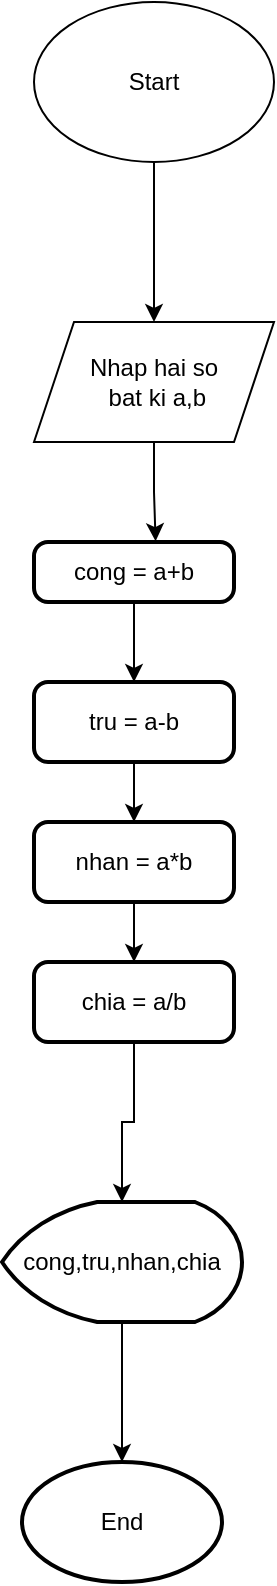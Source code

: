 <mxfile version="25.0.3">
  <diagram id="C5RBs43oDa-KdzZeNtuy" name="Page-1">
    <mxGraphModel dx="1050" dy="522" grid="1" gridSize="10" guides="1" tooltips="1" connect="1" arrows="1" fold="1" page="1" pageScale="1" pageWidth="827" pageHeight="1169" math="0" shadow="0">
      <root>
        <mxCell id="WIyWlLk6GJQsqaUBKTNV-0" />
        <mxCell id="WIyWlLk6GJQsqaUBKTNV-1" parent="WIyWlLk6GJQsqaUBKTNV-0" />
        <mxCell id="O6TFbuWVm1BRk4y4NG4k-2" style="edgeStyle=orthogonalEdgeStyle;rounded=0;orthogonalLoop=1;jettySize=auto;html=1;" edge="1" parent="WIyWlLk6GJQsqaUBKTNV-1" source="O6TFbuWVm1BRk4y4NG4k-0" target="O6TFbuWVm1BRk4y4NG4k-1">
          <mxGeometry relative="1" as="geometry" />
        </mxCell>
        <mxCell id="O6TFbuWVm1BRk4y4NG4k-0" value="Start" style="ellipse;whiteSpace=wrap;html=1;" vertex="1" parent="WIyWlLk6GJQsqaUBKTNV-1">
          <mxGeometry x="310" y="10" width="120" height="80" as="geometry" />
        </mxCell>
        <mxCell id="O6TFbuWVm1BRk4y4NG4k-1" value="Nhap hai so&lt;div&gt;&amp;nbsp;bat ki a,b&lt;/div&gt;" style="shape=parallelogram;perimeter=parallelogramPerimeter;whiteSpace=wrap;html=1;fixedSize=1;" vertex="1" parent="WIyWlLk6GJQsqaUBKTNV-1">
          <mxGeometry x="310" y="170" width="120" height="60" as="geometry" />
        </mxCell>
        <mxCell id="O6TFbuWVm1BRk4y4NG4k-3" value="chia = a/b" style="rounded=1;whiteSpace=wrap;html=1;absoluteArcSize=1;arcSize=14;strokeWidth=2;" vertex="1" parent="WIyWlLk6GJQsqaUBKTNV-1">
          <mxGeometry x="310" y="490" width="100" height="40" as="geometry" />
        </mxCell>
        <mxCell id="O6TFbuWVm1BRk4y4NG4k-18" style="edgeStyle=orthogonalEdgeStyle;rounded=0;orthogonalLoop=1;jettySize=auto;html=1;" edge="1" parent="WIyWlLk6GJQsqaUBKTNV-1" source="O6TFbuWVm1BRk4y4NG4k-4" target="O6TFbuWVm1BRk4y4NG4k-3">
          <mxGeometry relative="1" as="geometry" />
        </mxCell>
        <mxCell id="O6TFbuWVm1BRk4y4NG4k-4" value="nhan = a*b" style="rounded=1;whiteSpace=wrap;html=1;absoluteArcSize=1;arcSize=14;strokeWidth=2;" vertex="1" parent="WIyWlLk6GJQsqaUBKTNV-1">
          <mxGeometry x="310" y="420" width="100" height="40" as="geometry" />
        </mxCell>
        <mxCell id="O6TFbuWVm1BRk4y4NG4k-17" style="edgeStyle=orthogonalEdgeStyle;rounded=0;orthogonalLoop=1;jettySize=auto;html=1;" edge="1" parent="WIyWlLk6GJQsqaUBKTNV-1" source="O6TFbuWVm1BRk4y4NG4k-5" target="O6TFbuWVm1BRk4y4NG4k-4">
          <mxGeometry relative="1" as="geometry" />
        </mxCell>
        <mxCell id="O6TFbuWVm1BRk4y4NG4k-5" value="tru = a-b" style="rounded=1;whiteSpace=wrap;html=1;absoluteArcSize=1;arcSize=14;strokeWidth=2;" vertex="1" parent="WIyWlLk6GJQsqaUBKTNV-1">
          <mxGeometry x="310" y="350" width="100" height="40" as="geometry" />
        </mxCell>
        <mxCell id="O6TFbuWVm1BRk4y4NG4k-14" style="edgeStyle=orthogonalEdgeStyle;rounded=0;orthogonalLoop=1;jettySize=auto;html=1;entryX=0.5;entryY=0;entryDx=0;entryDy=0;" edge="1" parent="WIyWlLk6GJQsqaUBKTNV-1" source="O6TFbuWVm1BRk4y4NG4k-6" target="O6TFbuWVm1BRk4y4NG4k-5">
          <mxGeometry relative="1" as="geometry" />
        </mxCell>
        <mxCell id="O6TFbuWVm1BRk4y4NG4k-6" value="cong = a+b" style="rounded=1;whiteSpace=wrap;html=1;absoluteArcSize=1;arcSize=14;strokeWidth=2;" vertex="1" parent="WIyWlLk6GJQsqaUBKTNV-1">
          <mxGeometry x="310" y="280" width="100" height="30" as="geometry" />
        </mxCell>
        <mxCell id="O6TFbuWVm1BRk4y4NG4k-22" style="edgeStyle=orthogonalEdgeStyle;rounded=0;orthogonalLoop=1;jettySize=auto;html=1;" edge="1" parent="WIyWlLk6GJQsqaUBKTNV-1" source="O6TFbuWVm1BRk4y4NG4k-10" target="O6TFbuWVm1BRk4y4NG4k-21">
          <mxGeometry relative="1" as="geometry" />
        </mxCell>
        <mxCell id="O6TFbuWVm1BRk4y4NG4k-10" value="cong,tru,nhan,chia" style="strokeWidth=2;html=1;shape=mxgraph.flowchart.display;whiteSpace=wrap;" vertex="1" parent="WIyWlLk6GJQsqaUBKTNV-1">
          <mxGeometry x="294" y="610" width="120" height="60" as="geometry" />
        </mxCell>
        <mxCell id="O6TFbuWVm1BRk4y4NG4k-16" style="edgeStyle=orthogonalEdgeStyle;rounded=0;orthogonalLoop=1;jettySize=auto;html=1;entryX=0.608;entryY=-0.013;entryDx=0;entryDy=0;entryPerimeter=0;" edge="1" parent="WIyWlLk6GJQsqaUBKTNV-1" source="O6TFbuWVm1BRk4y4NG4k-1" target="O6TFbuWVm1BRk4y4NG4k-6">
          <mxGeometry relative="1" as="geometry" />
        </mxCell>
        <mxCell id="O6TFbuWVm1BRk4y4NG4k-20" style="edgeStyle=orthogonalEdgeStyle;rounded=0;orthogonalLoop=1;jettySize=auto;html=1;entryX=0.5;entryY=0;entryDx=0;entryDy=0;entryPerimeter=0;" edge="1" parent="WIyWlLk6GJQsqaUBKTNV-1" source="O6TFbuWVm1BRk4y4NG4k-3" target="O6TFbuWVm1BRk4y4NG4k-10">
          <mxGeometry relative="1" as="geometry" />
        </mxCell>
        <mxCell id="O6TFbuWVm1BRk4y4NG4k-21" value="End" style="strokeWidth=2;html=1;shape=mxgraph.flowchart.start_1;whiteSpace=wrap;" vertex="1" parent="WIyWlLk6GJQsqaUBKTNV-1">
          <mxGeometry x="304" y="740" width="100" height="60" as="geometry" />
        </mxCell>
      </root>
    </mxGraphModel>
  </diagram>
</mxfile>
